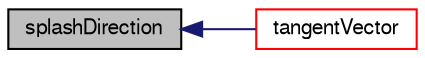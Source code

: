 digraph "splashDirection"
{
  bgcolor="transparent";
  edge [fontname="FreeSans",fontsize="10",labelfontname="FreeSans",labelfontsize="10"];
  node [fontname="FreeSans",fontsize="10",shape=record];
  rankdir="LR";
  Node755 [label="splashDirection",height=0.2,width=0.4,color="black", fillcolor="grey75", style="filled", fontcolor="black"];
  Node755 -> Node756 [dir="back",color="midnightblue",fontsize="10",style="solid",fontname="FreeSans"];
  Node756 [label="tangentVector",height=0.2,width=0.4,color="red",URL="$a24374.html#a9751d06a7aaa85bf9dd8b43d2dd7af7a",tooltip="Return a vector tangential to input vector, v. "];
}
